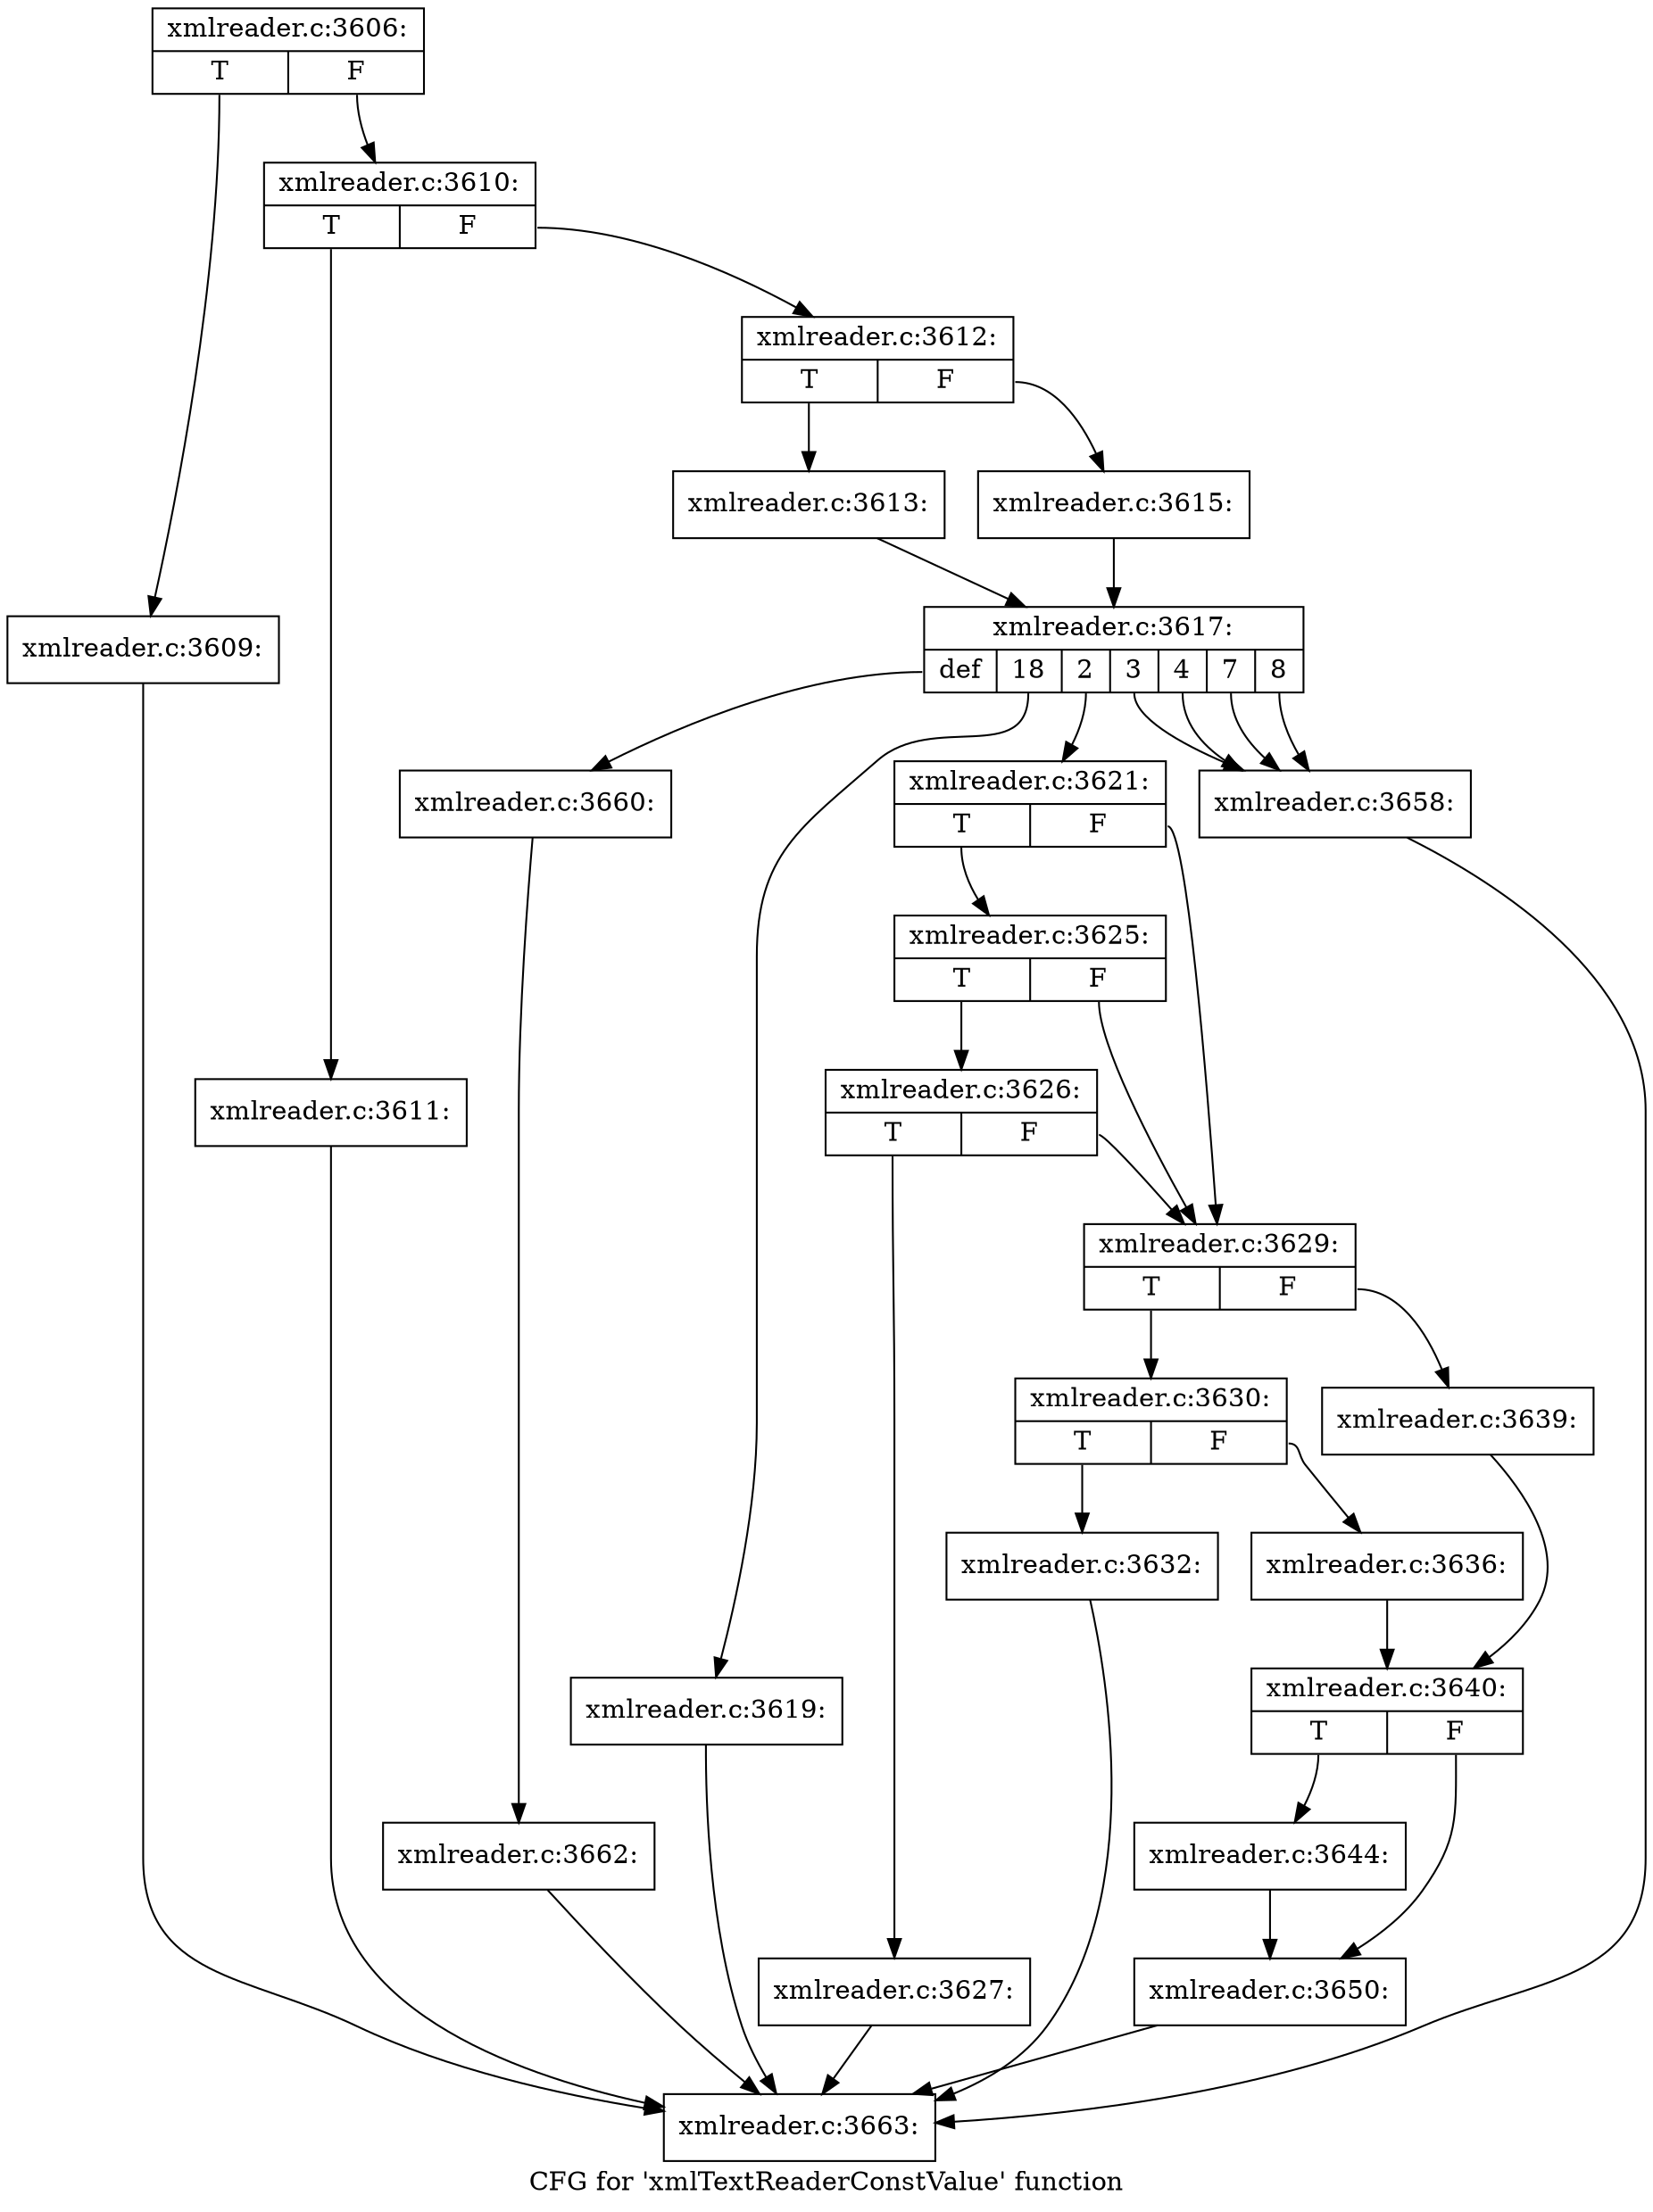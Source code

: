 digraph "CFG for 'xmlTextReaderConstValue' function" {
	label="CFG for 'xmlTextReaderConstValue' function";

	Node0x4816b90 [shape=record,label="{xmlreader.c:3606:|{<s0>T|<s1>F}}"];
	Node0x4816b90:s0 -> Node0x480d7f0;
	Node0x4816b90:s1 -> Node0x480d840;
	Node0x480d7f0 [shape=record,label="{xmlreader.c:3609:}"];
	Node0x480d7f0 -> Node0x480db60;
	Node0x480d840 [shape=record,label="{xmlreader.c:3610:|{<s0>T|<s1>F}}"];
	Node0x480d840:s0 -> Node0x4817820;
	Node0x480d840:s1 -> Node0x4817870;
	Node0x4817820 [shape=record,label="{xmlreader.c:3611:}"];
	Node0x4817820 -> Node0x480db60;
	Node0x4817870 [shape=record,label="{xmlreader.c:3612:|{<s0>T|<s1>F}}"];
	Node0x4817870:s0 -> Node0x4817e00;
	Node0x4817870:s1 -> Node0x4817ea0;
	Node0x4817e00 [shape=record,label="{xmlreader.c:3613:}"];
	Node0x4817e00 -> Node0x4817e50;
	Node0x4817ea0 [shape=record,label="{xmlreader.c:3615:}"];
	Node0x4817ea0 -> Node0x4817e50;
	Node0x4817e50 [shape=record,label="{xmlreader.c:3617:|{<s0>def|<s1>18|<s2>2|<s3>3|<s4>4|<s5>7|<s6>8}}"];
	Node0x4817e50:s0 -> Node0x4818a90;
	Node0x4817e50:s1 -> Node0x4818dd0;
	Node0x4817e50:s2 -> Node0x4819180;
	Node0x4817e50:s3 -> Node0x4819a70;
	Node0x4817e50:s4 -> Node0x4819a70;
	Node0x4817e50:s5 -> Node0x4819a70;
	Node0x4817e50:s6 -> Node0x4819a70;
	Node0x4818dd0 [shape=record,label="{xmlreader.c:3619:}"];
	Node0x4818dd0 -> Node0x480db60;
	Node0x4819180 [shape=record,label="{xmlreader.c:3621:|{<s0>T|<s1>F}}"];
	Node0x4819180:s0 -> Node0x4819b90;
	Node0x4819180:s1 -> Node0x4819ac0;
	Node0x4819b90 [shape=record,label="{xmlreader.c:3625:|{<s0>T|<s1>F}}"];
	Node0x4819b90:s0 -> Node0x4819b10;
	Node0x4819b90:s1 -> Node0x4819ac0;
	Node0x4819b10 [shape=record,label="{xmlreader.c:3626:|{<s0>T|<s1>F}}"];
	Node0x4819b10:s0 -> Node0x4819a20;
	Node0x4819b10:s1 -> Node0x4819ac0;
	Node0x4819a20 [shape=record,label="{xmlreader.c:3627:}"];
	Node0x4819a20 -> Node0x480db60;
	Node0x4819ac0 [shape=record,label="{xmlreader.c:3629:|{<s0>T|<s1>F}}"];
	Node0x4819ac0:s0 -> Node0x481ad40;
	Node0x4819ac0:s1 -> Node0x481ade0;
	Node0x481ad40 [shape=record,label="{xmlreader.c:3630:|{<s0>T|<s1>F}}"];
	Node0x481ad40:s0 -> Node0x481b570;
	Node0x481ad40:s1 -> Node0x481b5c0;
	Node0x481b570 [shape=record,label="{xmlreader.c:3632:}"];
	Node0x481b570 -> Node0x480db60;
	Node0x481b5c0 [shape=record,label="{xmlreader.c:3636:}"];
	Node0x481b5c0 -> Node0x481ad90;
	Node0x481ade0 [shape=record,label="{xmlreader.c:3639:}"];
	Node0x481ade0 -> Node0x481ad90;
	Node0x481ad90 [shape=record,label="{xmlreader.c:3640:|{<s0>T|<s1>F}}"];
	Node0x481ad90:s0 -> Node0x464fc40;
	Node0x481ad90:s1 -> Node0x481cf00;
	Node0x464fc40 [shape=record,label="{xmlreader.c:3644:}"];
	Node0x464fc40 -> Node0x481cf00;
	Node0x481cf00 [shape=record,label="{xmlreader.c:3650:}"];
	Node0x481cf00 -> Node0x480db60;
	Node0x4819a70 [shape=record,label="{xmlreader.c:3658:}"];
	Node0x4819a70 -> Node0x480db60;
	Node0x4818a90 [shape=record,label="{xmlreader.c:3660:}"];
	Node0x4818a90 -> Node0x4818880;
	Node0x4818880 [shape=record,label="{xmlreader.c:3662:}"];
	Node0x4818880 -> Node0x480db60;
	Node0x480db60 [shape=record,label="{xmlreader.c:3663:}"];
}
